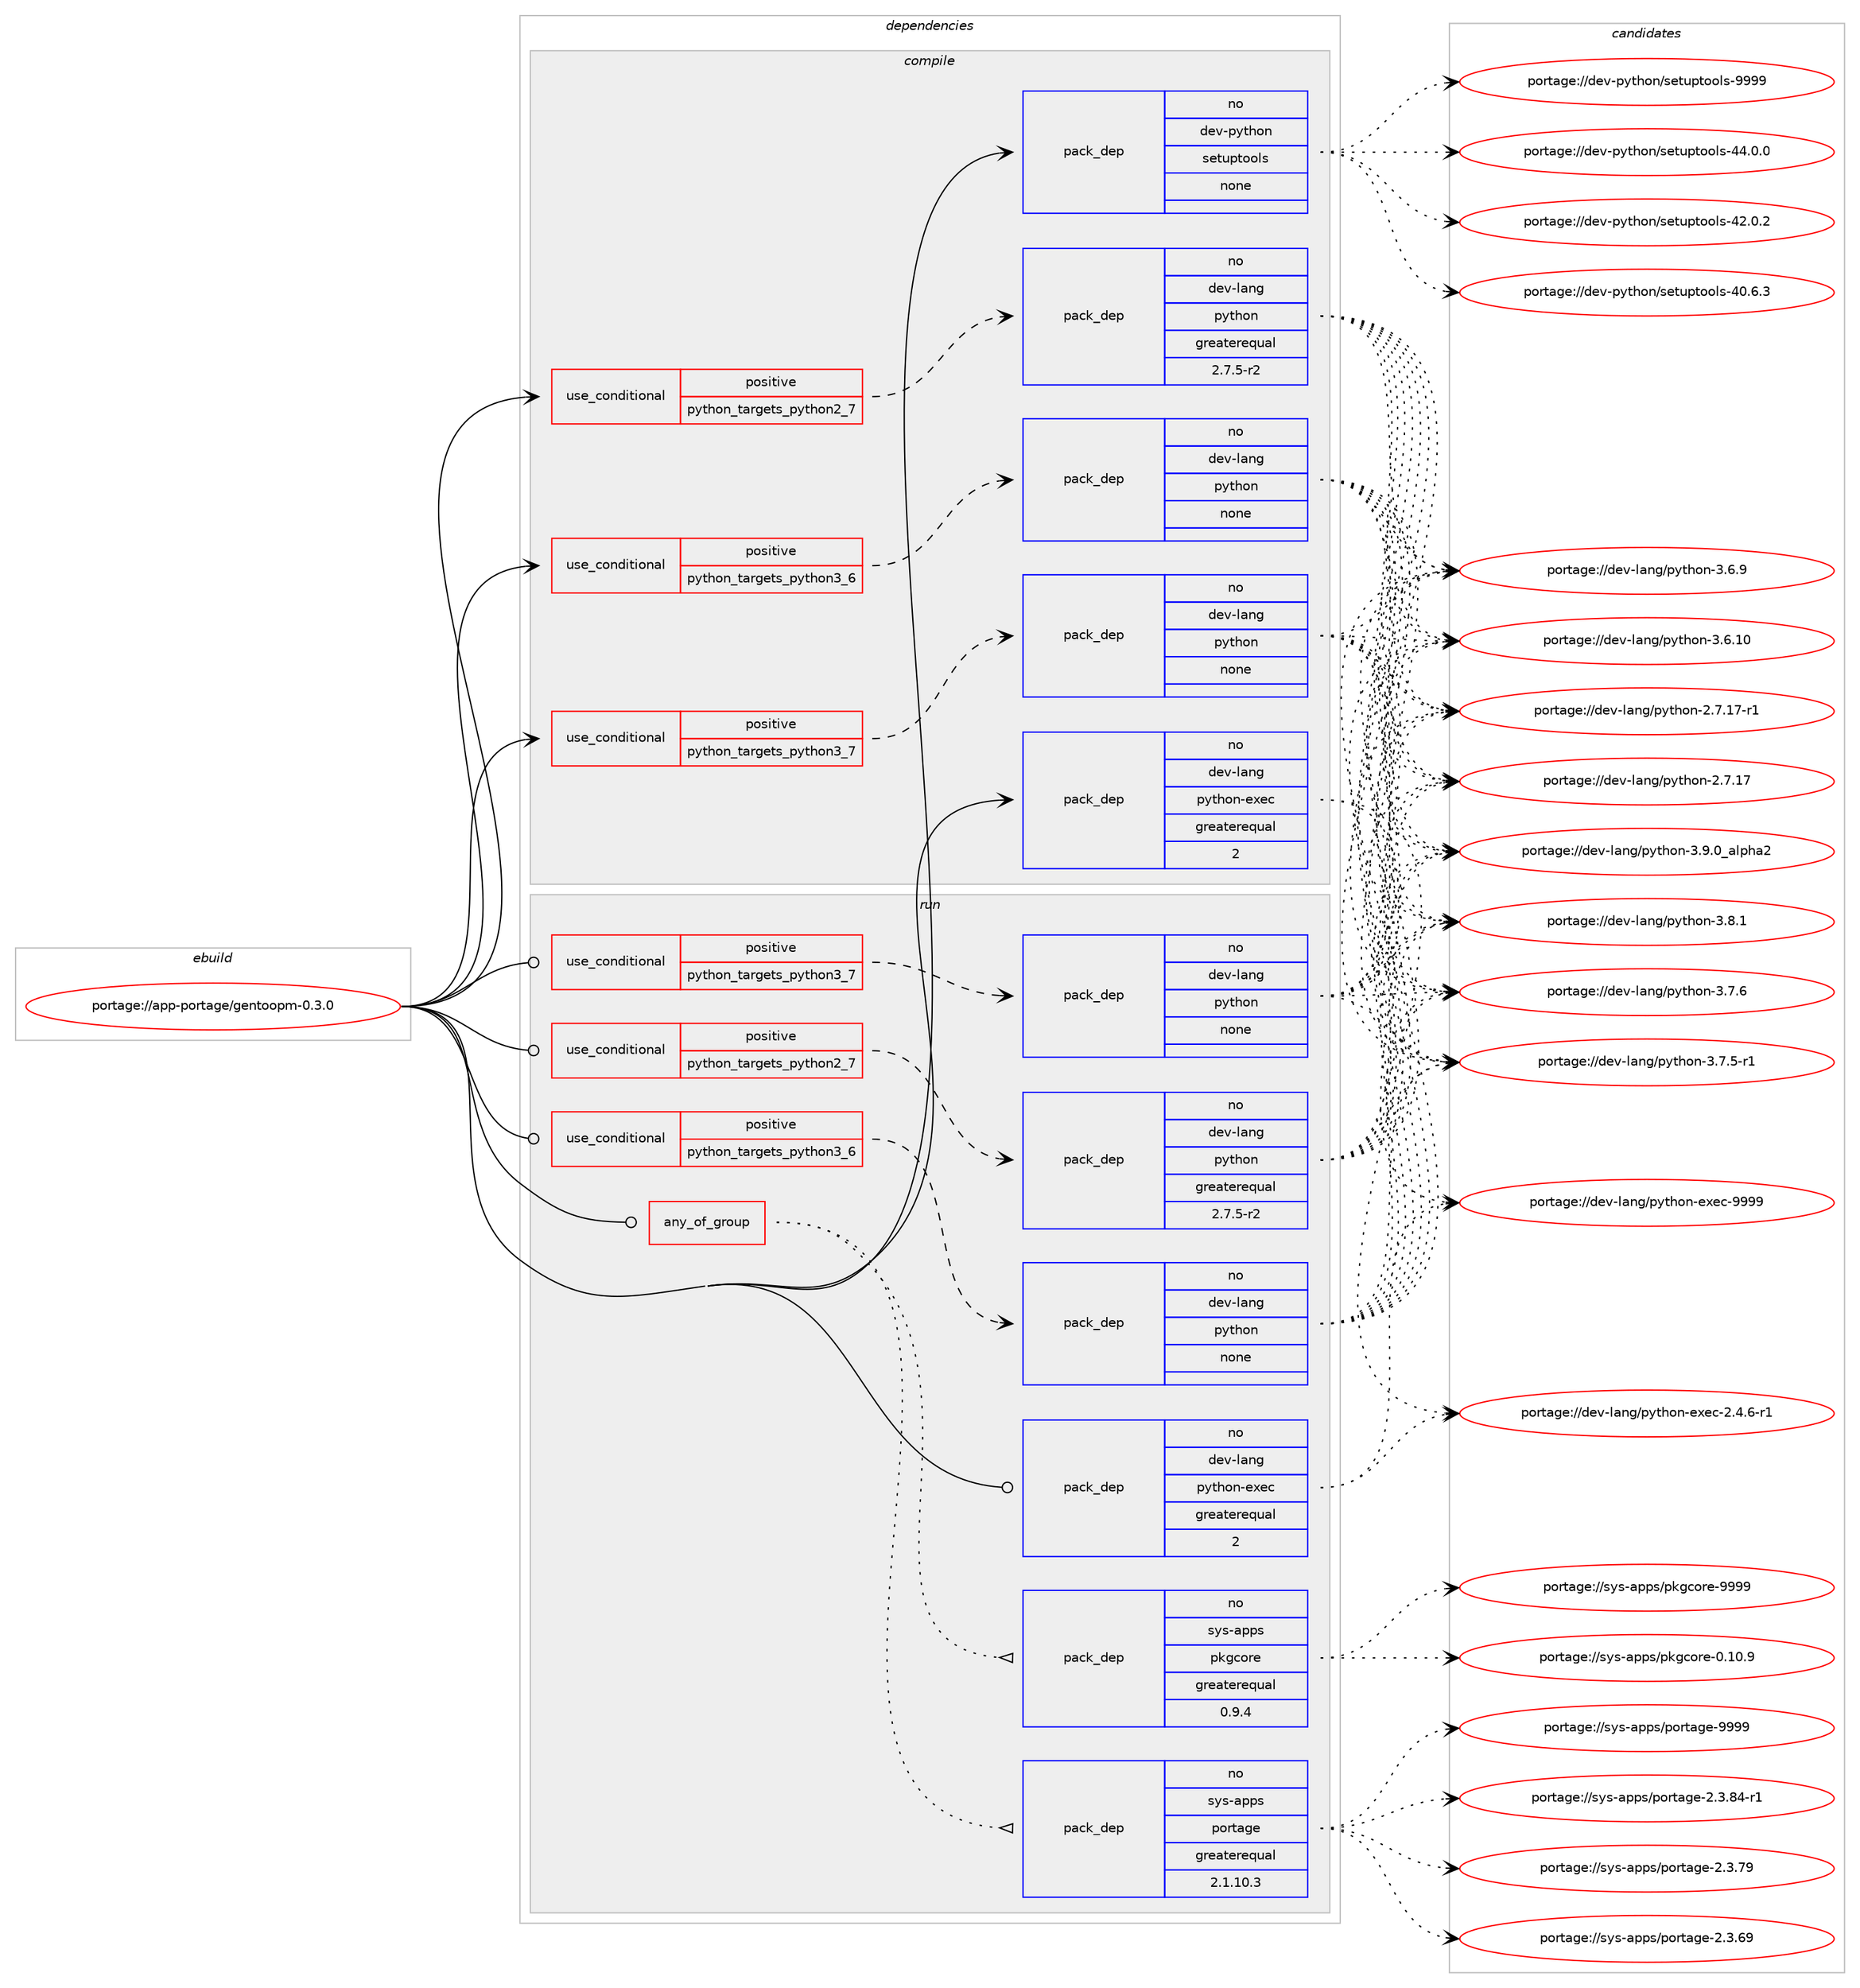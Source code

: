 digraph prolog {

# *************
# Graph options
# *************

newrank=true;
concentrate=true;
compound=true;
graph [rankdir=LR,fontname=Helvetica,fontsize=10,ranksep=1.5];#, ranksep=2.5, nodesep=0.2];
edge  [arrowhead=vee];
node  [fontname=Helvetica,fontsize=10];

# **********
# The ebuild
# **********

subgraph cluster_leftcol {
color=gray;
label=<<i>ebuild</i>>;
id [label="portage://app-portage/gentoopm-0.3.0", color=red, width=4, href="../app-portage/gentoopm-0.3.0.svg"];
}

# ****************
# The dependencies
# ****************

subgraph cluster_midcol {
color=gray;
label=<<i>dependencies</i>>;
subgraph cluster_compile {
fillcolor="#eeeeee";
style=filled;
label=<<i>compile</i>>;
subgraph cond141232 {
dependency601994 [label=<<TABLE BORDER="0" CELLBORDER="1" CELLSPACING="0" CELLPADDING="4"><TR><TD ROWSPAN="3" CELLPADDING="10">use_conditional</TD></TR><TR><TD>positive</TD></TR><TR><TD>python_targets_python2_7</TD></TR></TABLE>>, shape=none, color=red];
subgraph pack452714 {
dependency601995 [label=<<TABLE BORDER="0" CELLBORDER="1" CELLSPACING="0" CELLPADDING="4" WIDTH="220"><TR><TD ROWSPAN="6" CELLPADDING="30">pack_dep</TD></TR><TR><TD WIDTH="110">no</TD></TR><TR><TD>dev-lang</TD></TR><TR><TD>python</TD></TR><TR><TD>greaterequal</TD></TR><TR><TD>2.7.5-r2</TD></TR></TABLE>>, shape=none, color=blue];
}
dependency601994:e -> dependency601995:w [weight=20,style="dashed",arrowhead="vee"];
}
id:e -> dependency601994:w [weight=20,style="solid",arrowhead="vee"];
subgraph cond141233 {
dependency601996 [label=<<TABLE BORDER="0" CELLBORDER="1" CELLSPACING="0" CELLPADDING="4"><TR><TD ROWSPAN="3" CELLPADDING="10">use_conditional</TD></TR><TR><TD>positive</TD></TR><TR><TD>python_targets_python3_6</TD></TR></TABLE>>, shape=none, color=red];
subgraph pack452715 {
dependency601997 [label=<<TABLE BORDER="0" CELLBORDER="1" CELLSPACING="0" CELLPADDING="4" WIDTH="220"><TR><TD ROWSPAN="6" CELLPADDING="30">pack_dep</TD></TR><TR><TD WIDTH="110">no</TD></TR><TR><TD>dev-lang</TD></TR><TR><TD>python</TD></TR><TR><TD>none</TD></TR><TR><TD></TD></TR></TABLE>>, shape=none, color=blue];
}
dependency601996:e -> dependency601997:w [weight=20,style="dashed",arrowhead="vee"];
}
id:e -> dependency601996:w [weight=20,style="solid",arrowhead="vee"];
subgraph cond141234 {
dependency601998 [label=<<TABLE BORDER="0" CELLBORDER="1" CELLSPACING="0" CELLPADDING="4"><TR><TD ROWSPAN="3" CELLPADDING="10">use_conditional</TD></TR><TR><TD>positive</TD></TR><TR><TD>python_targets_python3_7</TD></TR></TABLE>>, shape=none, color=red];
subgraph pack452716 {
dependency601999 [label=<<TABLE BORDER="0" CELLBORDER="1" CELLSPACING="0" CELLPADDING="4" WIDTH="220"><TR><TD ROWSPAN="6" CELLPADDING="30">pack_dep</TD></TR><TR><TD WIDTH="110">no</TD></TR><TR><TD>dev-lang</TD></TR><TR><TD>python</TD></TR><TR><TD>none</TD></TR><TR><TD></TD></TR></TABLE>>, shape=none, color=blue];
}
dependency601998:e -> dependency601999:w [weight=20,style="dashed",arrowhead="vee"];
}
id:e -> dependency601998:w [weight=20,style="solid",arrowhead="vee"];
subgraph pack452717 {
dependency602000 [label=<<TABLE BORDER="0" CELLBORDER="1" CELLSPACING="0" CELLPADDING="4" WIDTH="220"><TR><TD ROWSPAN="6" CELLPADDING="30">pack_dep</TD></TR><TR><TD WIDTH="110">no</TD></TR><TR><TD>dev-lang</TD></TR><TR><TD>python-exec</TD></TR><TR><TD>greaterequal</TD></TR><TR><TD>2</TD></TR></TABLE>>, shape=none, color=blue];
}
id:e -> dependency602000:w [weight=20,style="solid",arrowhead="vee"];
subgraph pack452718 {
dependency602001 [label=<<TABLE BORDER="0" CELLBORDER="1" CELLSPACING="0" CELLPADDING="4" WIDTH="220"><TR><TD ROWSPAN="6" CELLPADDING="30">pack_dep</TD></TR><TR><TD WIDTH="110">no</TD></TR><TR><TD>dev-python</TD></TR><TR><TD>setuptools</TD></TR><TR><TD>none</TD></TR><TR><TD></TD></TR></TABLE>>, shape=none, color=blue];
}
id:e -> dependency602001:w [weight=20,style="solid",arrowhead="vee"];
}
subgraph cluster_compileandrun {
fillcolor="#eeeeee";
style=filled;
label=<<i>compile and run</i>>;
}
subgraph cluster_run {
fillcolor="#eeeeee";
style=filled;
label=<<i>run</i>>;
subgraph any7772 {
dependency602002 [label=<<TABLE BORDER="0" CELLBORDER="1" CELLSPACING="0" CELLPADDING="4"><TR><TD CELLPADDING="10">any_of_group</TD></TR></TABLE>>, shape=none, color=red];subgraph pack452719 {
dependency602003 [label=<<TABLE BORDER="0" CELLBORDER="1" CELLSPACING="0" CELLPADDING="4" WIDTH="220"><TR><TD ROWSPAN="6" CELLPADDING="30">pack_dep</TD></TR><TR><TD WIDTH="110">no</TD></TR><TR><TD>sys-apps</TD></TR><TR><TD>pkgcore</TD></TR><TR><TD>greaterequal</TD></TR><TR><TD>0.9.4</TD></TR></TABLE>>, shape=none, color=blue];
}
dependency602002:e -> dependency602003:w [weight=20,style="dotted",arrowhead="oinv"];
subgraph pack452720 {
dependency602004 [label=<<TABLE BORDER="0" CELLBORDER="1" CELLSPACING="0" CELLPADDING="4" WIDTH="220"><TR><TD ROWSPAN="6" CELLPADDING="30">pack_dep</TD></TR><TR><TD WIDTH="110">no</TD></TR><TR><TD>sys-apps</TD></TR><TR><TD>portage</TD></TR><TR><TD>greaterequal</TD></TR><TR><TD>2.1.10.3</TD></TR></TABLE>>, shape=none, color=blue];
}
dependency602002:e -> dependency602004:w [weight=20,style="dotted",arrowhead="oinv"];
}
id:e -> dependency602002:w [weight=20,style="solid",arrowhead="odot"];
subgraph cond141235 {
dependency602005 [label=<<TABLE BORDER="0" CELLBORDER="1" CELLSPACING="0" CELLPADDING="4"><TR><TD ROWSPAN="3" CELLPADDING="10">use_conditional</TD></TR><TR><TD>positive</TD></TR><TR><TD>python_targets_python2_7</TD></TR></TABLE>>, shape=none, color=red];
subgraph pack452721 {
dependency602006 [label=<<TABLE BORDER="0" CELLBORDER="1" CELLSPACING="0" CELLPADDING="4" WIDTH="220"><TR><TD ROWSPAN="6" CELLPADDING="30">pack_dep</TD></TR><TR><TD WIDTH="110">no</TD></TR><TR><TD>dev-lang</TD></TR><TR><TD>python</TD></TR><TR><TD>greaterequal</TD></TR><TR><TD>2.7.5-r2</TD></TR></TABLE>>, shape=none, color=blue];
}
dependency602005:e -> dependency602006:w [weight=20,style="dashed",arrowhead="vee"];
}
id:e -> dependency602005:w [weight=20,style="solid",arrowhead="odot"];
subgraph cond141236 {
dependency602007 [label=<<TABLE BORDER="0" CELLBORDER="1" CELLSPACING="0" CELLPADDING="4"><TR><TD ROWSPAN="3" CELLPADDING="10">use_conditional</TD></TR><TR><TD>positive</TD></TR><TR><TD>python_targets_python3_6</TD></TR></TABLE>>, shape=none, color=red];
subgraph pack452722 {
dependency602008 [label=<<TABLE BORDER="0" CELLBORDER="1" CELLSPACING="0" CELLPADDING="4" WIDTH="220"><TR><TD ROWSPAN="6" CELLPADDING="30">pack_dep</TD></TR><TR><TD WIDTH="110">no</TD></TR><TR><TD>dev-lang</TD></TR><TR><TD>python</TD></TR><TR><TD>none</TD></TR><TR><TD></TD></TR></TABLE>>, shape=none, color=blue];
}
dependency602007:e -> dependency602008:w [weight=20,style="dashed",arrowhead="vee"];
}
id:e -> dependency602007:w [weight=20,style="solid",arrowhead="odot"];
subgraph cond141237 {
dependency602009 [label=<<TABLE BORDER="0" CELLBORDER="1" CELLSPACING="0" CELLPADDING="4"><TR><TD ROWSPAN="3" CELLPADDING="10">use_conditional</TD></TR><TR><TD>positive</TD></TR><TR><TD>python_targets_python3_7</TD></TR></TABLE>>, shape=none, color=red];
subgraph pack452723 {
dependency602010 [label=<<TABLE BORDER="0" CELLBORDER="1" CELLSPACING="0" CELLPADDING="4" WIDTH="220"><TR><TD ROWSPAN="6" CELLPADDING="30">pack_dep</TD></TR><TR><TD WIDTH="110">no</TD></TR><TR><TD>dev-lang</TD></TR><TR><TD>python</TD></TR><TR><TD>none</TD></TR><TR><TD></TD></TR></TABLE>>, shape=none, color=blue];
}
dependency602009:e -> dependency602010:w [weight=20,style="dashed",arrowhead="vee"];
}
id:e -> dependency602009:w [weight=20,style="solid",arrowhead="odot"];
subgraph pack452724 {
dependency602011 [label=<<TABLE BORDER="0" CELLBORDER="1" CELLSPACING="0" CELLPADDING="4" WIDTH="220"><TR><TD ROWSPAN="6" CELLPADDING="30">pack_dep</TD></TR><TR><TD WIDTH="110">no</TD></TR><TR><TD>dev-lang</TD></TR><TR><TD>python-exec</TD></TR><TR><TD>greaterequal</TD></TR><TR><TD>2</TD></TR></TABLE>>, shape=none, color=blue];
}
id:e -> dependency602011:w [weight=20,style="solid",arrowhead="odot"];
}
}

# **************
# The candidates
# **************

subgraph cluster_choices {
rank=same;
color=gray;
label=<<i>candidates</i>>;

subgraph choice452714 {
color=black;
nodesep=1;
choice10010111845108971101034711212111610411111045514657464895971081121049750 [label="portage://dev-lang/python-3.9.0_alpha2", color=red, width=4,href="../dev-lang/python-3.9.0_alpha2.svg"];
choice100101118451089711010347112121116104111110455146564649 [label="portage://dev-lang/python-3.8.1", color=red, width=4,href="../dev-lang/python-3.8.1.svg"];
choice100101118451089711010347112121116104111110455146554654 [label="portage://dev-lang/python-3.7.6", color=red, width=4,href="../dev-lang/python-3.7.6.svg"];
choice1001011184510897110103471121211161041111104551465546534511449 [label="portage://dev-lang/python-3.7.5-r1", color=red, width=4,href="../dev-lang/python-3.7.5-r1.svg"];
choice100101118451089711010347112121116104111110455146544657 [label="portage://dev-lang/python-3.6.9", color=red, width=4,href="../dev-lang/python-3.6.9.svg"];
choice10010111845108971101034711212111610411111045514654464948 [label="portage://dev-lang/python-3.6.10", color=red, width=4,href="../dev-lang/python-3.6.10.svg"];
choice100101118451089711010347112121116104111110455046554649554511449 [label="portage://dev-lang/python-2.7.17-r1", color=red, width=4,href="../dev-lang/python-2.7.17-r1.svg"];
choice10010111845108971101034711212111610411111045504655464955 [label="portage://dev-lang/python-2.7.17", color=red, width=4,href="../dev-lang/python-2.7.17.svg"];
dependency601995:e -> choice10010111845108971101034711212111610411111045514657464895971081121049750:w [style=dotted,weight="100"];
dependency601995:e -> choice100101118451089711010347112121116104111110455146564649:w [style=dotted,weight="100"];
dependency601995:e -> choice100101118451089711010347112121116104111110455146554654:w [style=dotted,weight="100"];
dependency601995:e -> choice1001011184510897110103471121211161041111104551465546534511449:w [style=dotted,weight="100"];
dependency601995:e -> choice100101118451089711010347112121116104111110455146544657:w [style=dotted,weight="100"];
dependency601995:e -> choice10010111845108971101034711212111610411111045514654464948:w [style=dotted,weight="100"];
dependency601995:e -> choice100101118451089711010347112121116104111110455046554649554511449:w [style=dotted,weight="100"];
dependency601995:e -> choice10010111845108971101034711212111610411111045504655464955:w [style=dotted,weight="100"];
}
subgraph choice452715 {
color=black;
nodesep=1;
choice10010111845108971101034711212111610411111045514657464895971081121049750 [label="portage://dev-lang/python-3.9.0_alpha2", color=red, width=4,href="../dev-lang/python-3.9.0_alpha2.svg"];
choice100101118451089711010347112121116104111110455146564649 [label="portage://dev-lang/python-3.8.1", color=red, width=4,href="../dev-lang/python-3.8.1.svg"];
choice100101118451089711010347112121116104111110455146554654 [label="portage://dev-lang/python-3.7.6", color=red, width=4,href="../dev-lang/python-3.7.6.svg"];
choice1001011184510897110103471121211161041111104551465546534511449 [label="portage://dev-lang/python-3.7.5-r1", color=red, width=4,href="../dev-lang/python-3.7.5-r1.svg"];
choice100101118451089711010347112121116104111110455146544657 [label="portage://dev-lang/python-3.6.9", color=red, width=4,href="../dev-lang/python-3.6.9.svg"];
choice10010111845108971101034711212111610411111045514654464948 [label="portage://dev-lang/python-3.6.10", color=red, width=4,href="../dev-lang/python-3.6.10.svg"];
choice100101118451089711010347112121116104111110455046554649554511449 [label="portage://dev-lang/python-2.7.17-r1", color=red, width=4,href="../dev-lang/python-2.7.17-r1.svg"];
choice10010111845108971101034711212111610411111045504655464955 [label="portage://dev-lang/python-2.7.17", color=red, width=4,href="../dev-lang/python-2.7.17.svg"];
dependency601997:e -> choice10010111845108971101034711212111610411111045514657464895971081121049750:w [style=dotted,weight="100"];
dependency601997:e -> choice100101118451089711010347112121116104111110455146564649:w [style=dotted,weight="100"];
dependency601997:e -> choice100101118451089711010347112121116104111110455146554654:w [style=dotted,weight="100"];
dependency601997:e -> choice1001011184510897110103471121211161041111104551465546534511449:w [style=dotted,weight="100"];
dependency601997:e -> choice100101118451089711010347112121116104111110455146544657:w [style=dotted,weight="100"];
dependency601997:e -> choice10010111845108971101034711212111610411111045514654464948:w [style=dotted,weight="100"];
dependency601997:e -> choice100101118451089711010347112121116104111110455046554649554511449:w [style=dotted,weight="100"];
dependency601997:e -> choice10010111845108971101034711212111610411111045504655464955:w [style=dotted,weight="100"];
}
subgraph choice452716 {
color=black;
nodesep=1;
choice10010111845108971101034711212111610411111045514657464895971081121049750 [label="portage://dev-lang/python-3.9.0_alpha2", color=red, width=4,href="../dev-lang/python-3.9.0_alpha2.svg"];
choice100101118451089711010347112121116104111110455146564649 [label="portage://dev-lang/python-3.8.1", color=red, width=4,href="../dev-lang/python-3.8.1.svg"];
choice100101118451089711010347112121116104111110455146554654 [label="portage://dev-lang/python-3.7.6", color=red, width=4,href="../dev-lang/python-3.7.6.svg"];
choice1001011184510897110103471121211161041111104551465546534511449 [label="portage://dev-lang/python-3.7.5-r1", color=red, width=4,href="../dev-lang/python-3.7.5-r1.svg"];
choice100101118451089711010347112121116104111110455146544657 [label="portage://dev-lang/python-3.6.9", color=red, width=4,href="../dev-lang/python-3.6.9.svg"];
choice10010111845108971101034711212111610411111045514654464948 [label="portage://dev-lang/python-3.6.10", color=red, width=4,href="../dev-lang/python-3.6.10.svg"];
choice100101118451089711010347112121116104111110455046554649554511449 [label="portage://dev-lang/python-2.7.17-r1", color=red, width=4,href="../dev-lang/python-2.7.17-r1.svg"];
choice10010111845108971101034711212111610411111045504655464955 [label="portage://dev-lang/python-2.7.17", color=red, width=4,href="../dev-lang/python-2.7.17.svg"];
dependency601999:e -> choice10010111845108971101034711212111610411111045514657464895971081121049750:w [style=dotted,weight="100"];
dependency601999:e -> choice100101118451089711010347112121116104111110455146564649:w [style=dotted,weight="100"];
dependency601999:e -> choice100101118451089711010347112121116104111110455146554654:w [style=dotted,weight="100"];
dependency601999:e -> choice1001011184510897110103471121211161041111104551465546534511449:w [style=dotted,weight="100"];
dependency601999:e -> choice100101118451089711010347112121116104111110455146544657:w [style=dotted,weight="100"];
dependency601999:e -> choice10010111845108971101034711212111610411111045514654464948:w [style=dotted,weight="100"];
dependency601999:e -> choice100101118451089711010347112121116104111110455046554649554511449:w [style=dotted,weight="100"];
dependency601999:e -> choice10010111845108971101034711212111610411111045504655464955:w [style=dotted,weight="100"];
}
subgraph choice452717 {
color=black;
nodesep=1;
choice10010111845108971101034711212111610411111045101120101994557575757 [label="portage://dev-lang/python-exec-9999", color=red, width=4,href="../dev-lang/python-exec-9999.svg"];
choice10010111845108971101034711212111610411111045101120101994550465246544511449 [label="portage://dev-lang/python-exec-2.4.6-r1", color=red, width=4,href="../dev-lang/python-exec-2.4.6-r1.svg"];
dependency602000:e -> choice10010111845108971101034711212111610411111045101120101994557575757:w [style=dotted,weight="100"];
dependency602000:e -> choice10010111845108971101034711212111610411111045101120101994550465246544511449:w [style=dotted,weight="100"];
}
subgraph choice452718 {
color=black;
nodesep=1;
choice10010111845112121116104111110471151011161171121161111111081154557575757 [label="portage://dev-python/setuptools-9999", color=red, width=4,href="../dev-python/setuptools-9999.svg"];
choice100101118451121211161041111104711510111611711211611111110811545525246484648 [label="portage://dev-python/setuptools-44.0.0", color=red, width=4,href="../dev-python/setuptools-44.0.0.svg"];
choice100101118451121211161041111104711510111611711211611111110811545525046484650 [label="portage://dev-python/setuptools-42.0.2", color=red, width=4,href="../dev-python/setuptools-42.0.2.svg"];
choice100101118451121211161041111104711510111611711211611111110811545524846544651 [label="portage://dev-python/setuptools-40.6.3", color=red, width=4,href="../dev-python/setuptools-40.6.3.svg"];
dependency602001:e -> choice10010111845112121116104111110471151011161171121161111111081154557575757:w [style=dotted,weight="100"];
dependency602001:e -> choice100101118451121211161041111104711510111611711211611111110811545525246484648:w [style=dotted,weight="100"];
dependency602001:e -> choice100101118451121211161041111104711510111611711211611111110811545525046484650:w [style=dotted,weight="100"];
dependency602001:e -> choice100101118451121211161041111104711510111611711211611111110811545524846544651:w [style=dotted,weight="100"];
}
subgraph choice452719 {
color=black;
nodesep=1;
choice115121115459711211211547112107103991111141014557575757 [label="portage://sys-apps/pkgcore-9999", color=red, width=4,href="../sys-apps/pkgcore-9999.svg"];
choice1151211154597112112115471121071039911111410145484649484657 [label="portage://sys-apps/pkgcore-0.10.9", color=red, width=4,href="../sys-apps/pkgcore-0.10.9.svg"];
dependency602003:e -> choice115121115459711211211547112107103991111141014557575757:w [style=dotted,weight="100"];
dependency602003:e -> choice1151211154597112112115471121071039911111410145484649484657:w [style=dotted,weight="100"];
}
subgraph choice452720 {
color=black;
nodesep=1;
choice115121115459711211211547112111114116971031014557575757 [label="portage://sys-apps/portage-9999", color=red, width=4,href="../sys-apps/portage-9999.svg"];
choice11512111545971121121154711211111411697103101455046514656524511449 [label="portage://sys-apps/portage-2.3.84-r1", color=red, width=4,href="../sys-apps/portage-2.3.84-r1.svg"];
choice1151211154597112112115471121111141169710310145504651465557 [label="portage://sys-apps/portage-2.3.79", color=red, width=4,href="../sys-apps/portage-2.3.79.svg"];
choice1151211154597112112115471121111141169710310145504651465457 [label="portage://sys-apps/portage-2.3.69", color=red, width=4,href="../sys-apps/portage-2.3.69.svg"];
dependency602004:e -> choice115121115459711211211547112111114116971031014557575757:w [style=dotted,weight="100"];
dependency602004:e -> choice11512111545971121121154711211111411697103101455046514656524511449:w [style=dotted,weight="100"];
dependency602004:e -> choice1151211154597112112115471121111141169710310145504651465557:w [style=dotted,weight="100"];
dependency602004:e -> choice1151211154597112112115471121111141169710310145504651465457:w [style=dotted,weight="100"];
}
subgraph choice452721 {
color=black;
nodesep=1;
choice10010111845108971101034711212111610411111045514657464895971081121049750 [label="portage://dev-lang/python-3.9.0_alpha2", color=red, width=4,href="../dev-lang/python-3.9.0_alpha2.svg"];
choice100101118451089711010347112121116104111110455146564649 [label="portage://dev-lang/python-3.8.1", color=red, width=4,href="../dev-lang/python-3.8.1.svg"];
choice100101118451089711010347112121116104111110455146554654 [label="portage://dev-lang/python-3.7.6", color=red, width=4,href="../dev-lang/python-3.7.6.svg"];
choice1001011184510897110103471121211161041111104551465546534511449 [label="portage://dev-lang/python-3.7.5-r1", color=red, width=4,href="../dev-lang/python-3.7.5-r1.svg"];
choice100101118451089711010347112121116104111110455146544657 [label="portage://dev-lang/python-3.6.9", color=red, width=4,href="../dev-lang/python-3.6.9.svg"];
choice10010111845108971101034711212111610411111045514654464948 [label="portage://dev-lang/python-3.6.10", color=red, width=4,href="../dev-lang/python-3.6.10.svg"];
choice100101118451089711010347112121116104111110455046554649554511449 [label="portage://dev-lang/python-2.7.17-r1", color=red, width=4,href="../dev-lang/python-2.7.17-r1.svg"];
choice10010111845108971101034711212111610411111045504655464955 [label="portage://dev-lang/python-2.7.17", color=red, width=4,href="../dev-lang/python-2.7.17.svg"];
dependency602006:e -> choice10010111845108971101034711212111610411111045514657464895971081121049750:w [style=dotted,weight="100"];
dependency602006:e -> choice100101118451089711010347112121116104111110455146564649:w [style=dotted,weight="100"];
dependency602006:e -> choice100101118451089711010347112121116104111110455146554654:w [style=dotted,weight="100"];
dependency602006:e -> choice1001011184510897110103471121211161041111104551465546534511449:w [style=dotted,weight="100"];
dependency602006:e -> choice100101118451089711010347112121116104111110455146544657:w [style=dotted,weight="100"];
dependency602006:e -> choice10010111845108971101034711212111610411111045514654464948:w [style=dotted,weight="100"];
dependency602006:e -> choice100101118451089711010347112121116104111110455046554649554511449:w [style=dotted,weight="100"];
dependency602006:e -> choice10010111845108971101034711212111610411111045504655464955:w [style=dotted,weight="100"];
}
subgraph choice452722 {
color=black;
nodesep=1;
choice10010111845108971101034711212111610411111045514657464895971081121049750 [label="portage://dev-lang/python-3.9.0_alpha2", color=red, width=4,href="../dev-lang/python-3.9.0_alpha2.svg"];
choice100101118451089711010347112121116104111110455146564649 [label="portage://dev-lang/python-3.8.1", color=red, width=4,href="../dev-lang/python-3.8.1.svg"];
choice100101118451089711010347112121116104111110455146554654 [label="portage://dev-lang/python-3.7.6", color=red, width=4,href="../dev-lang/python-3.7.6.svg"];
choice1001011184510897110103471121211161041111104551465546534511449 [label="portage://dev-lang/python-3.7.5-r1", color=red, width=4,href="../dev-lang/python-3.7.5-r1.svg"];
choice100101118451089711010347112121116104111110455146544657 [label="portage://dev-lang/python-3.6.9", color=red, width=4,href="../dev-lang/python-3.6.9.svg"];
choice10010111845108971101034711212111610411111045514654464948 [label="portage://dev-lang/python-3.6.10", color=red, width=4,href="../dev-lang/python-3.6.10.svg"];
choice100101118451089711010347112121116104111110455046554649554511449 [label="portage://dev-lang/python-2.7.17-r1", color=red, width=4,href="../dev-lang/python-2.7.17-r1.svg"];
choice10010111845108971101034711212111610411111045504655464955 [label="portage://dev-lang/python-2.7.17", color=red, width=4,href="../dev-lang/python-2.7.17.svg"];
dependency602008:e -> choice10010111845108971101034711212111610411111045514657464895971081121049750:w [style=dotted,weight="100"];
dependency602008:e -> choice100101118451089711010347112121116104111110455146564649:w [style=dotted,weight="100"];
dependency602008:e -> choice100101118451089711010347112121116104111110455146554654:w [style=dotted,weight="100"];
dependency602008:e -> choice1001011184510897110103471121211161041111104551465546534511449:w [style=dotted,weight="100"];
dependency602008:e -> choice100101118451089711010347112121116104111110455146544657:w [style=dotted,weight="100"];
dependency602008:e -> choice10010111845108971101034711212111610411111045514654464948:w [style=dotted,weight="100"];
dependency602008:e -> choice100101118451089711010347112121116104111110455046554649554511449:w [style=dotted,weight="100"];
dependency602008:e -> choice10010111845108971101034711212111610411111045504655464955:w [style=dotted,weight="100"];
}
subgraph choice452723 {
color=black;
nodesep=1;
choice10010111845108971101034711212111610411111045514657464895971081121049750 [label="portage://dev-lang/python-3.9.0_alpha2", color=red, width=4,href="../dev-lang/python-3.9.0_alpha2.svg"];
choice100101118451089711010347112121116104111110455146564649 [label="portage://dev-lang/python-3.8.1", color=red, width=4,href="../dev-lang/python-3.8.1.svg"];
choice100101118451089711010347112121116104111110455146554654 [label="portage://dev-lang/python-3.7.6", color=red, width=4,href="../dev-lang/python-3.7.6.svg"];
choice1001011184510897110103471121211161041111104551465546534511449 [label="portage://dev-lang/python-3.7.5-r1", color=red, width=4,href="../dev-lang/python-3.7.5-r1.svg"];
choice100101118451089711010347112121116104111110455146544657 [label="portage://dev-lang/python-3.6.9", color=red, width=4,href="../dev-lang/python-3.6.9.svg"];
choice10010111845108971101034711212111610411111045514654464948 [label="portage://dev-lang/python-3.6.10", color=red, width=4,href="../dev-lang/python-3.6.10.svg"];
choice100101118451089711010347112121116104111110455046554649554511449 [label="portage://dev-lang/python-2.7.17-r1", color=red, width=4,href="../dev-lang/python-2.7.17-r1.svg"];
choice10010111845108971101034711212111610411111045504655464955 [label="portage://dev-lang/python-2.7.17", color=red, width=4,href="../dev-lang/python-2.7.17.svg"];
dependency602010:e -> choice10010111845108971101034711212111610411111045514657464895971081121049750:w [style=dotted,weight="100"];
dependency602010:e -> choice100101118451089711010347112121116104111110455146564649:w [style=dotted,weight="100"];
dependency602010:e -> choice100101118451089711010347112121116104111110455146554654:w [style=dotted,weight="100"];
dependency602010:e -> choice1001011184510897110103471121211161041111104551465546534511449:w [style=dotted,weight="100"];
dependency602010:e -> choice100101118451089711010347112121116104111110455146544657:w [style=dotted,weight="100"];
dependency602010:e -> choice10010111845108971101034711212111610411111045514654464948:w [style=dotted,weight="100"];
dependency602010:e -> choice100101118451089711010347112121116104111110455046554649554511449:w [style=dotted,weight="100"];
dependency602010:e -> choice10010111845108971101034711212111610411111045504655464955:w [style=dotted,weight="100"];
}
subgraph choice452724 {
color=black;
nodesep=1;
choice10010111845108971101034711212111610411111045101120101994557575757 [label="portage://dev-lang/python-exec-9999", color=red, width=4,href="../dev-lang/python-exec-9999.svg"];
choice10010111845108971101034711212111610411111045101120101994550465246544511449 [label="portage://dev-lang/python-exec-2.4.6-r1", color=red, width=4,href="../dev-lang/python-exec-2.4.6-r1.svg"];
dependency602011:e -> choice10010111845108971101034711212111610411111045101120101994557575757:w [style=dotted,weight="100"];
dependency602011:e -> choice10010111845108971101034711212111610411111045101120101994550465246544511449:w [style=dotted,weight="100"];
}
}

}
